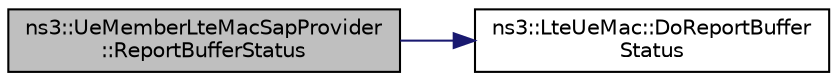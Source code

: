 digraph "ns3::UeMemberLteMacSapProvider::ReportBufferStatus"
{
 // LATEX_PDF_SIZE
  edge [fontname="Helvetica",fontsize="10",labelfontname="Helvetica",labelfontsize="10"];
  node [fontname="Helvetica",fontsize="10",shape=record];
  rankdir="LR";
  Node1 [label="ns3::UeMemberLteMacSapProvider\l::ReportBufferStatus",height=0.2,width=0.4,color="black", fillcolor="grey75", style="filled", fontcolor="black",tooltip="Report the RLC buffer status to the MAC."];
  Node1 -> Node2 [color="midnightblue",fontsize="10",style="solid",fontname="Helvetica"];
  Node2 [label="ns3::LteUeMac::DoReportBuffer\lStatus",height=0.2,width=0.4,color="black", fillcolor="white", style="filled",URL="$classns3_1_1_lte_ue_mac.html#a2616f2e50358434be68b28e21e107528",tooltip="Report buffers status function."];
}
